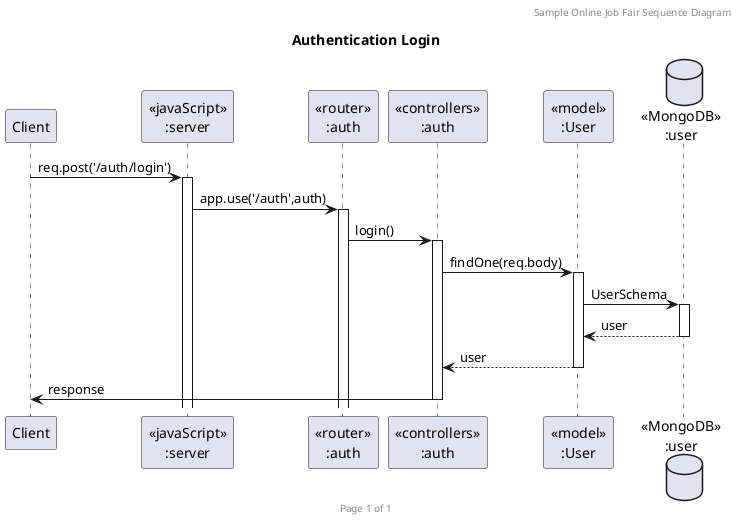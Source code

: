 @startuml Manage Authentication

header Sample Online Job Fair Sequence Diagram
footer Page %page% of %lastpage%
title "Authentication Login"

participant "Client" as client
participant "<<javaScript>>\n:server" as server
participant "<<router>>\n:auth" as routerUser
participant "<<controllers>>\n:auth" as controllersUser
participant "<<model>>\n:User" as modelUser
database "<<MongoDB>>\n:user" as UserDatabase

client->server ++:req.post('/auth/login')
server->routerUser ++:app.use('/auth',auth)
routerUser -> controllersUser ++:login()
controllersUser -> modelUser ++:findOne(req.body)
modelUser -> UserDatabase ++: UserSchema
UserDatabase --> modelUser --: user
controllersUser <-- modelUser --: user
controllersUser -> client --:response



@enduml
